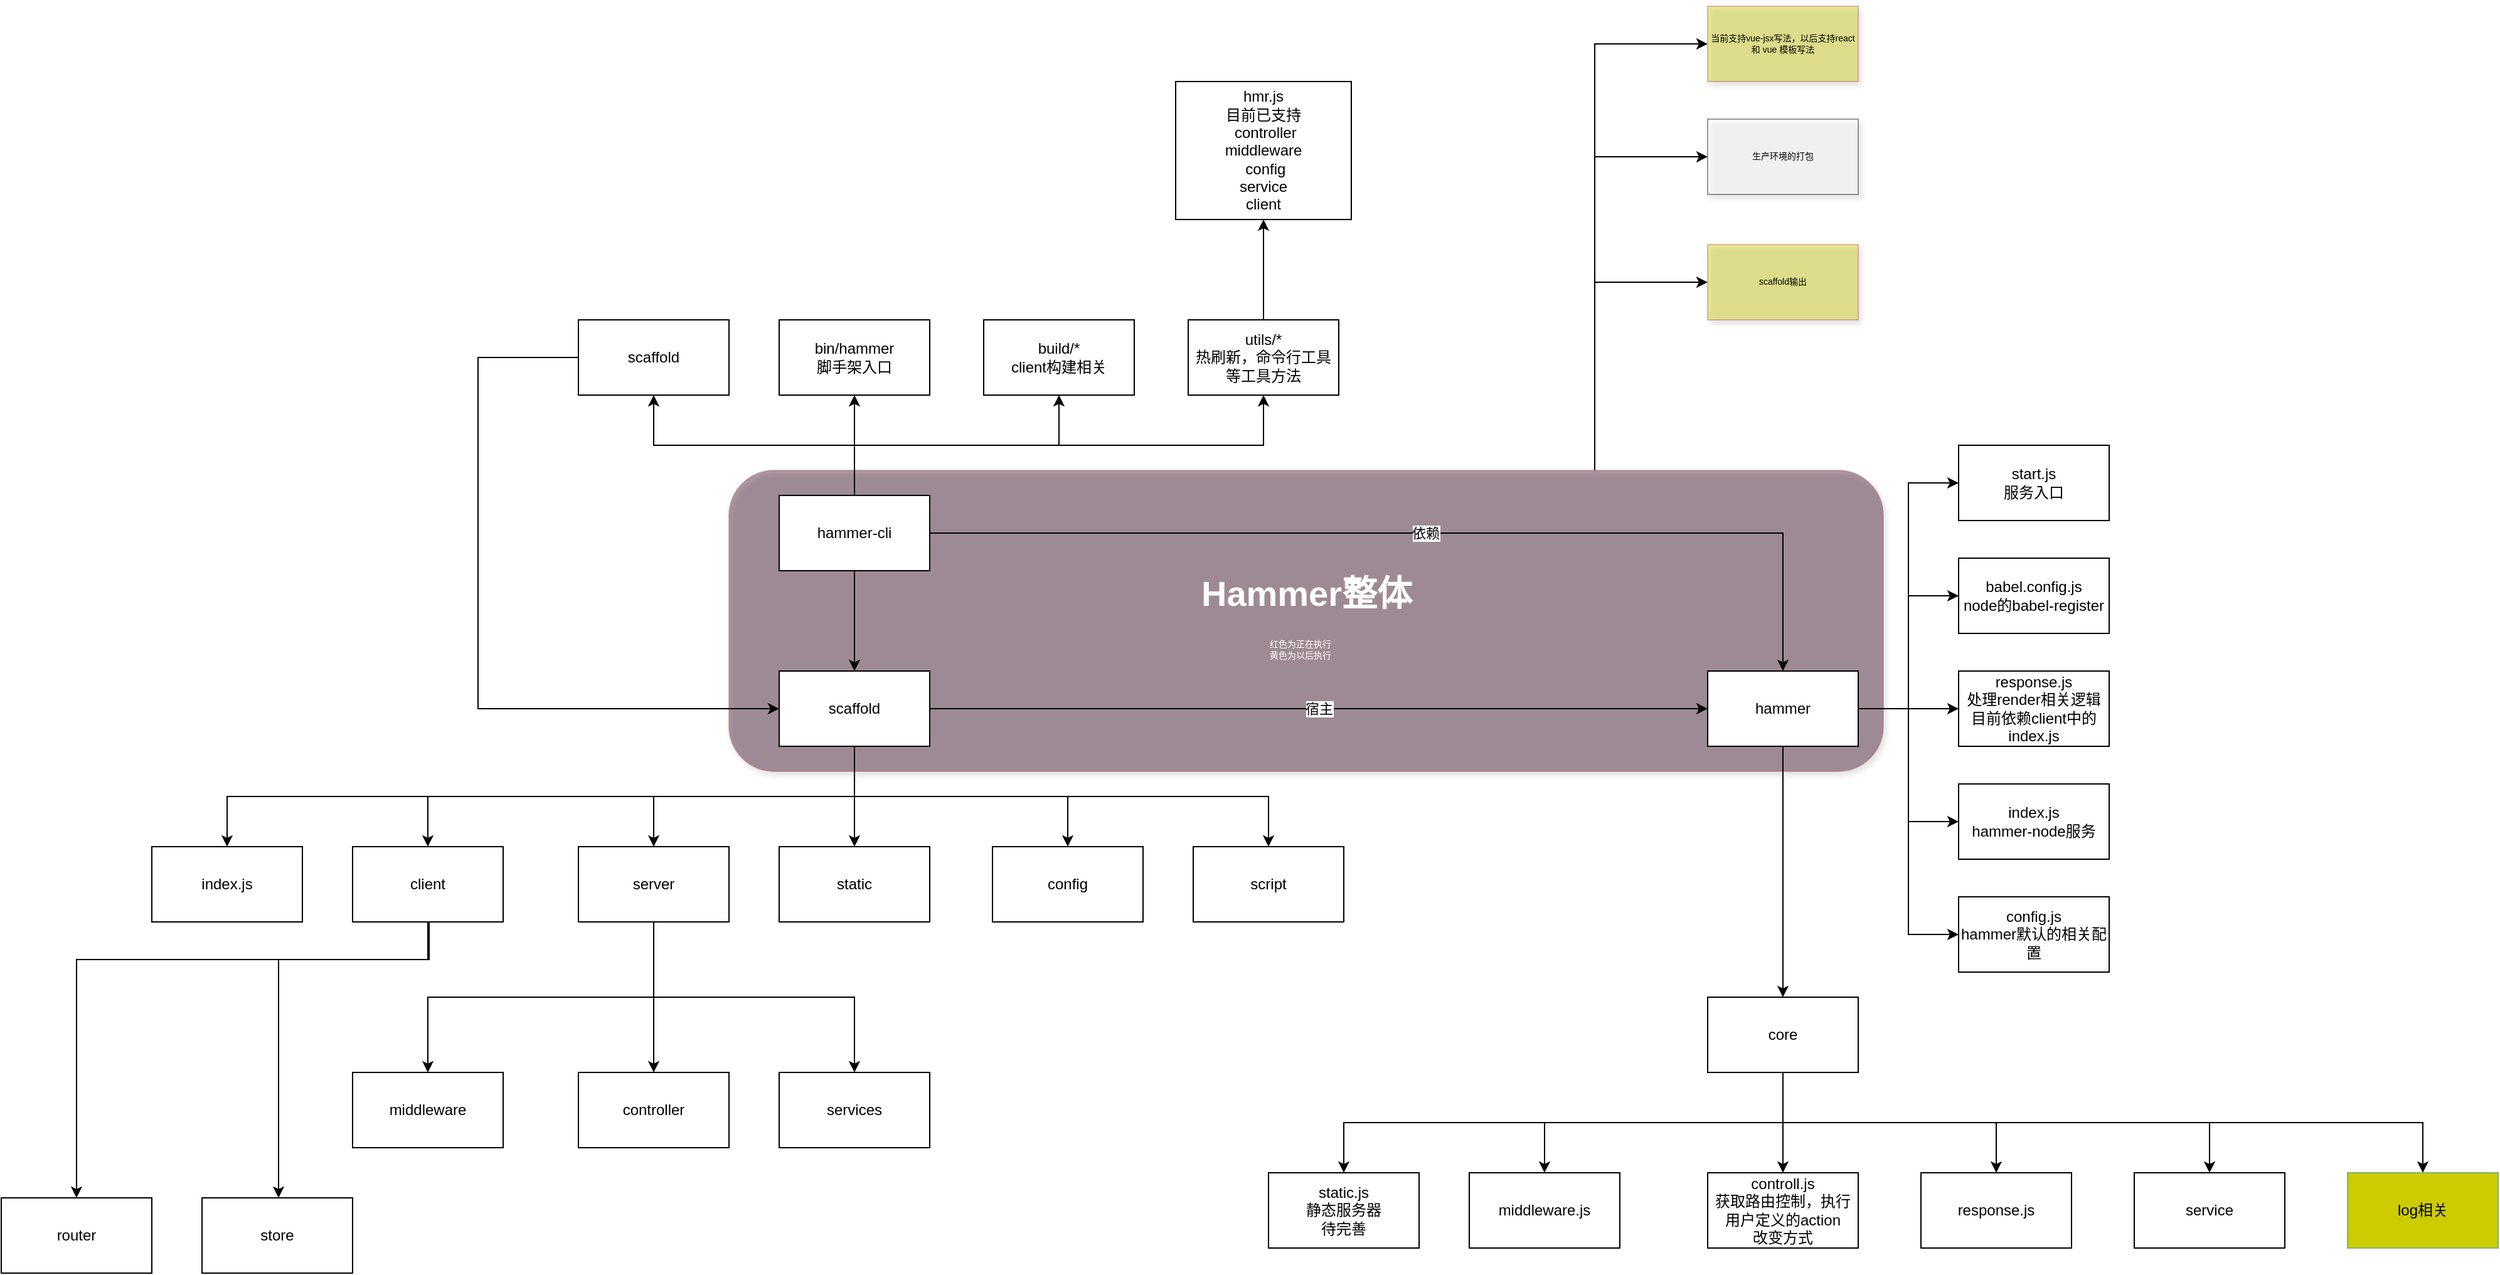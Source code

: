 <mxfile pages="1" version="11.2.8" type="device"><diagram id="hgcn-If17UdlxEZh9qWf" name="Page-1"><mxGraphModel dx="1773" dy="1759" grid="1" gridSize="10" guides="1" tooltips="1" connect="1" arrows="1" fold="1" page="1" pageScale="1" pageWidth="827" pageHeight="1169" math="0" shadow="0"><root><mxCell id="0"/><mxCell id="1" parent="0"/><mxCell id="BrNbEGz4dS70q8q_Q39e-76" style="edgeStyle=orthogonalEdgeStyle;rounded=0;orthogonalLoop=1;jettySize=auto;html=1;exitX=0.75;exitY=0;exitDx=0;exitDy=0;entryX=0;entryY=0.5;entryDx=0;entryDy=0;fontSize=7;fontColor=#000000;" parent="1" source="BrNbEGz4dS70q8q_Q39e-29" target="BrNbEGz4dS70q8q_Q39e-72" edge="1"><mxGeometry relative="1" as="geometry"/></mxCell><mxCell id="BrNbEGz4dS70q8q_Q39e-77" style="edgeStyle=orthogonalEdgeStyle;rounded=0;orthogonalLoop=1;jettySize=auto;html=1;exitX=0.75;exitY=0;exitDx=0;exitDy=0;entryX=0;entryY=0.5;entryDx=0;entryDy=0;fontSize=7;fontColor=#000000;" parent="1" source="BrNbEGz4dS70q8q_Q39e-29" target="BrNbEGz4dS70q8q_Q39e-75" edge="1"><mxGeometry relative="1" as="geometry"/></mxCell><mxCell id="BrNbEGz4dS70q8q_Q39e-79" style="edgeStyle=orthogonalEdgeStyle;rounded=0;orthogonalLoop=1;jettySize=auto;html=1;exitX=0.75;exitY=0;exitDx=0;exitDy=0;entryX=0;entryY=0.5;entryDx=0;entryDy=0;fontSize=7;fontColor=#000000;" parent="1" source="BrNbEGz4dS70q8q_Q39e-29" target="BrNbEGz4dS70q8q_Q39e-78" edge="1"><mxGeometry relative="1" as="geometry"/></mxCell><mxCell id="BrNbEGz4dS70q8q_Q39e-29" value="" style="rounded=1;whiteSpace=wrap;html=1;glass=0;shadow=1;comic=0;fillColor=#33001A;strokeColor=#b85450;gradientColor=none;z-index=-1;opacity=40;" parent="1" vertex="1"><mxGeometry x="90" y="90" width="920" height="240" as="geometry"/></mxCell><mxCell id="BrNbEGz4dS70q8q_Q39e-4" value="" style="edgeStyle=orthogonalEdgeStyle;rounded=0;orthogonalLoop=1;jettySize=auto;html=1;" parent="1" source="BrNbEGz4dS70q8q_Q39e-1" target="BrNbEGz4dS70q8q_Q39e-3" edge="1"><mxGeometry relative="1" as="geometry"/></mxCell><mxCell id="BrNbEGz4dS70q8q_Q39e-6" value="依赖" style="edgeStyle=orthogonalEdgeStyle;rounded=0;orthogonalLoop=1;jettySize=auto;html=1;exitX=1;exitY=0.5;exitDx=0;exitDy=0;entryX=0.5;entryY=0;entryDx=0;entryDy=0;" parent="1" source="BrNbEGz4dS70q8q_Q39e-1" target="BrNbEGz4dS70q8q_Q39e-2" edge="1"><mxGeometry relative="1" as="geometry"/></mxCell><mxCell id="BrNbEGz4dS70q8q_Q39e-59" value="" style="edgeStyle=orthogonalEdgeStyle;rounded=0;orthogonalLoop=1;jettySize=auto;html=1;fontSize=28;fontColor=#FFFFFF;" parent="1" source="BrNbEGz4dS70q8q_Q39e-1" target="BrNbEGz4dS70q8q_Q39e-58" edge="1"><mxGeometry relative="1" as="geometry"/></mxCell><mxCell id="BrNbEGz4dS70q8q_Q39e-61" style="edgeStyle=orthogonalEdgeStyle;rounded=0;orthogonalLoop=1;jettySize=auto;html=1;exitX=0.5;exitY=0;exitDx=0;exitDy=0;entryX=0.5;entryY=1;entryDx=0;entryDy=0;fontSize=28;fontColor=#FFFFFF;" parent="1" source="BrNbEGz4dS70q8q_Q39e-1" target="BrNbEGz4dS70q8q_Q39e-60" edge="1"><mxGeometry relative="1" as="geometry"/></mxCell><mxCell id="BrNbEGz4dS70q8q_Q39e-63" style="edgeStyle=orthogonalEdgeStyle;rounded=0;orthogonalLoop=1;jettySize=auto;html=1;exitX=0.5;exitY=0;exitDx=0;exitDy=0;entryX=0.5;entryY=1;entryDx=0;entryDy=0;fontSize=28;fontColor=#FFFFFF;" parent="1" source="BrNbEGz4dS70q8q_Q39e-1" target="BrNbEGz4dS70q8q_Q39e-62" edge="1"><mxGeometry relative="1" as="geometry"/></mxCell><mxCell id="BrNbEGz4dS70q8q_Q39e-66" style="edgeStyle=orthogonalEdgeStyle;rounded=0;orthogonalLoop=1;jettySize=auto;html=1;exitX=0.5;exitY=0;exitDx=0;exitDy=0;entryX=0.5;entryY=1;entryDx=0;entryDy=0;fontSize=28;fontColor=#FFFFFF;" parent="1" source="BrNbEGz4dS70q8q_Q39e-1" target="BrNbEGz4dS70q8q_Q39e-65" edge="1"><mxGeometry relative="1" as="geometry"/></mxCell><mxCell id="BrNbEGz4dS70q8q_Q39e-1" value="hammer-cli" style="rounded=0;whiteSpace=wrap;html=1;" parent="1" vertex="1"><mxGeometry x="130" y="110" width="120" height="60" as="geometry"/></mxCell><mxCell id="BrNbEGz4dS70q8q_Q39e-58" value="bin/hammer&lt;br&gt;脚手架入口" style="rounded=0;whiteSpace=wrap;html=1;" parent="1" vertex="1"><mxGeometry x="130" y="-30" width="120" height="60" as="geometry"/></mxCell><mxCell id="BrNbEGz4dS70q8q_Q39e-5" value="宿主" style="edgeStyle=orthogonalEdgeStyle;rounded=0;orthogonalLoop=1;jettySize=auto;html=1;exitX=1;exitY=0.5;exitDx=0;exitDy=0;entryX=0;entryY=0.5;entryDx=0;entryDy=0;" parent="1" source="BrNbEGz4dS70q8q_Q39e-3" target="BrNbEGz4dS70q8q_Q39e-2" edge="1"><mxGeometry relative="1" as="geometry"/></mxCell><mxCell id="BrNbEGz4dS70q8q_Q39e-12" value="" style="edgeStyle=orthogonalEdgeStyle;rounded=0;orthogonalLoop=1;jettySize=auto;html=1;" parent="1" source="BrNbEGz4dS70q8q_Q39e-3" target="BrNbEGz4dS70q8q_Q39e-11" edge="1"><mxGeometry relative="1" as="geometry"/></mxCell><mxCell id="BrNbEGz4dS70q8q_Q39e-22" style="edgeStyle=orthogonalEdgeStyle;rounded=0;orthogonalLoop=1;jettySize=auto;html=1;exitX=0.5;exitY=1;exitDx=0;exitDy=0;" parent="1" source="BrNbEGz4dS70q8q_Q39e-3" target="BrNbEGz4dS70q8q_Q39e-20" edge="1"><mxGeometry relative="1" as="geometry"/></mxCell><mxCell id="BrNbEGz4dS70q8q_Q39e-23" style="edgeStyle=orthogonalEdgeStyle;rounded=0;orthogonalLoop=1;jettySize=auto;html=1;exitX=0.5;exitY=1;exitDx=0;exitDy=0;entryX=0.5;entryY=0;entryDx=0;entryDy=0;" parent="1" source="BrNbEGz4dS70q8q_Q39e-3" target="BrNbEGz4dS70q8q_Q39e-7" edge="1"><mxGeometry relative="1" as="geometry"/></mxCell><mxCell id="BrNbEGz4dS70q8q_Q39e-24" style="edgeStyle=orthogonalEdgeStyle;rounded=0;orthogonalLoop=1;jettySize=auto;html=1;exitX=0.5;exitY=1;exitDx=0;exitDy=0;" parent="1" source="BrNbEGz4dS70q8q_Q39e-3" target="BrNbEGz4dS70q8q_Q39e-9" edge="1"><mxGeometry relative="1" as="geometry"/></mxCell><mxCell id="BrNbEGz4dS70q8q_Q39e-26" style="edgeStyle=orthogonalEdgeStyle;rounded=0;orthogonalLoop=1;jettySize=auto;html=1;exitX=0.5;exitY=1;exitDx=0;exitDy=0;entryX=0.5;entryY=0;entryDx=0;entryDy=0;" parent="1" source="BrNbEGz4dS70q8q_Q39e-3" target="BrNbEGz4dS70q8q_Q39e-25" edge="1"><mxGeometry relative="1" as="geometry"/></mxCell><mxCell id="BrNbEGz4dS70q8q_Q39e-28" style="edgeStyle=orthogonalEdgeStyle;rounded=0;orthogonalLoop=1;jettySize=auto;html=1;exitX=0.5;exitY=1;exitDx=0;exitDy=0;entryX=0.5;entryY=0;entryDx=0;entryDy=0;" parent="1" source="BrNbEGz4dS70q8q_Q39e-3" target="BrNbEGz4dS70q8q_Q39e-27" edge="1"><mxGeometry relative="1" as="geometry"/></mxCell><mxCell id="BrNbEGz4dS70q8q_Q39e-3" value="scaffold" style="rounded=0;whiteSpace=wrap;html=1;" parent="1" vertex="1"><mxGeometry x="130" y="250" width="120" height="60" as="geometry"/></mxCell><mxCell id="BrNbEGz4dS70q8q_Q39e-11" value="static" style="rounded=0;whiteSpace=wrap;html=1;" parent="1" vertex="1"><mxGeometry x="130" y="390" width="120" height="60" as="geometry"/></mxCell><mxCell id="BrNbEGz4dS70q8q_Q39e-16" style="edgeStyle=orthogonalEdgeStyle;rounded=0;orthogonalLoop=1;jettySize=auto;html=1;exitX=0.5;exitY=1;exitDx=0;exitDy=0;entryX=0.5;entryY=0;entryDx=0;entryDy=0;" parent="1" source="BrNbEGz4dS70q8q_Q39e-9" target="BrNbEGz4dS70q8q_Q39e-15" edge="1"><mxGeometry relative="1" as="geometry"/></mxCell><mxCell id="BrNbEGz4dS70q8q_Q39e-17" style="edgeStyle=orthogonalEdgeStyle;rounded=0;orthogonalLoop=1;jettySize=auto;html=1;exitX=0.5;exitY=1;exitDx=0;exitDy=0;" parent="1" source="BrNbEGz4dS70q8q_Q39e-9" target="BrNbEGz4dS70q8q_Q39e-13" edge="1"><mxGeometry relative="1" as="geometry"/></mxCell><mxCell id="BrNbEGz4dS70q8q_Q39e-19" style="edgeStyle=orthogonalEdgeStyle;rounded=0;orthogonalLoop=1;jettySize=auto;html=1;exitX=0.5;exitY=1;exitDx=0;exitDy=0;" parent="1" source="BrNbEGz4dS70q8q_Q39e-9" target="BrNbEGz4dS70q8q_Q39e-18" edge="1"><mxGeometry relative="1" as="geometry"/></mxCell><mxCell id="BrNbEGz4dS70q8q_Q39e-9" value="server" style="rounded=0;whiteSpace=wrap;html=1;" parent="1" vertex="1"><mxGeometry x="-30" y="390" width="120" height="60" as="geometry"/></mxCell><mxCell id="BrNbEGz4dS70q8q_Q39e-13" value="middleware" style="rounded=0;whiteSpace=wrap;html=1;" parent="1" vertex="1"><mxGeometry x="-210" y="570" width="120" height="60" as="geometry"/></mxCell><mxCell id="t4fPLTXPBvmUsB0JiVC_-3" style="edgeStyle=orthogonalEdgeStyle;rounded=0;orthogonalLoop=1;jettySize=auto;html=1;exitX=0.5;exitY=1;exitDx=0;exitDy=0;entryX=0.5;entryY=0;entryDx=0;entryDy=0;" parent="1" source="BrNbEGz4dS70q8q_Q39e-7" target="t4fPLTXPBvmUsB0JiVC_-1" edge="1"><mxGeometry relative="1" as="geometry"><Array as="points"><mxPoint x="-149" y="480"/><mxPoint x="-429" y="480"/></Array></mxGeometry></mxCell><mxCell id="t4fPLTXPBvmUsB0JiVC_-5" style="edgeStyle=orthogonalEdgeStyle;rounded=0;orthogonalLoop=1;jettySize=auto;html=1;exitX=0.5;exitY=1;exitDx=0;exitDy=0;" parent="1" source="BrNbEGz4dS70q8q_Q39e-7" target="t4fPLTXPBvmUsB0JiVC_-4" edge="1"><mxGeometry relative="1" as="geometry"><Array as="points"><mxPoint x="-149" y="480"/><mxPoint x="-269" y="480"/></Array></mxGeometry></mxCell><mxCell id="BrNbEGz4dS70q8q_Q39e-7" value="client" style="rounded=0;whiteSpace=wrap;html=1;" parent="1" vertex="1"><mxGeometry x="-210" y="390" width="120" height="60" as="geometry"/></mxCell><mxCell id="t4fPLTXPBvmUsB0JiVC_-1" value="router" style="rounded=0;whiteSpace=wrap;html=1;" parent="1" vertex="1"><mxGeometry x="-490" y="670" width="120" height="60" as="geometry"/></mxCell><mxCell id="BrNbEGz4dS70q8q_Q39e-32" value="" style="edgeStyle=orthogonalEdgeStyle;rounded=0;orthogonalLoop=1;jettySize=auto;html=1;" parent="1" source="BrNbEGz4dS70q8q_Q39e-2" target="BrNbEGz4dS70q8q_Q39e-31" edge="1"><mxGeometry relative="1" as="geometry"/></mxCell><mxCell id="BrNbEGz4dS70q8q_Q39e-34" value="" style="edgeStyle=orthogonalEdgeStyle;rounded=0;orthogonalLoop=1;jettySize=auto;html=1;" parent="1" source="BrNbEGz4dS70q8q_Q39e-2" target="BrNbEGz4dS70q8q_Q39e-33" edge="1"><mxGeometry relative="1" as="geometry"/></mxCell><mxCell id="BrNbEGz4dS70q8q_Q39e-39" style="edgeStyle=orthogonalEdgeStyle;rounded=0;orthogonalLoop=1;jettySize=auto;html=1;exitX=1;exitY=0.5;exitDx=0;exitDy=0;entryX=0;entryY=0.5;entryDx=0;entryDy=0;" parent="1" source="BrNbEGz4dS70q8q_Q39e-2" target="BrNbEGz4dS70q8q_Q39e-38" edge="1"><mxGeometry relative="1" as="geometry"/></mxCell><mxCell id="BrNbEGz4dS70q8q_Q39e-41" style="edgeStyle=orthogonalEdgeStyle;rounded=0;orthogonalLoop=1;jettySize=auto;html=1;exitX=1;exitY=0.5;exitDx=0;exitDy=0;entryX=0;entryY=0.5;entryDx=0;entryDy=0;" parent="1" source="BrNbEGz4dS70q8q_Q39e-2" target="BrNbEGz4dS70q8q_Q39e-40" edge="1"><mxGeometry relative="1" as="geometry"/></mxCell><mxCell id="BrNbEGz4dS70q8q_Q39e-43" style="edgeStyle=orthogonalEdgeStyle;rounded=0;orthogonalLoop=1;jettySize=auto;html=1;exitX=1;exitY=0.5;exitDx=0;exitDy=0;entryX=0;entryY=0.5;entryDx=0;entryDy=0;" parent="1" source="BrNbEGz4dS70q8q_Q39e-2" target="BrNbEGz4dS70q8q_Q39e-42" edge="1"><mxGeometry relative="1" as="geometry"/></mxCell><mxCell id="BrNbEGz4dS70q8q_Q39e-45" style="edgeStyle=orthogonalEdgeStyle;rounded=0;orthogonalLoop=1;jettySize=auto;html=1;exitX=1;exitY=0.5;exitDx=0;exitDy=0;entryX=0;entryY=0.5;entryDx=0;entryDy=0;" parent="1" source="BrNbEGz4dS70q8q_Q39e-2" target="BrNbEGz4dS70q8q_Q39e-44" edge="1"><mxGeometry relative="1" as="geometry"/></mxCell><mxCell id="BrNbEGz4dS70q8q_Q39e-2" value="hammer" style="rounded=0;whiteSpace=wrap;html=1;" parent="1" vertex="1"><mxGeometry x="870" y="250" width="120" height="60" as="geometry"/></mxCell><mxCell id="BrNbEGz4dS70q8q_Q39e-33" value="response.js&lt;br&gt;处理render相关逻辑&lt;br&gt;目前依赖client中的index.js" style="rounded=0;whiteSpace=wrap;html=1;" parent="1" vertex="1"><mxGeometry x="1070" y="250" width="120" height="60" as="geometry"/></mxCell><mxCell id="BrNbEGz4dS70q8q_Q39e-49" value="" style="edgeStyle=orthogonalEdgeStyle;rounded=0;orthogonalLoop=1;jettySize=auto;html=1;fontSize=28;fontColor=#FFFFFF;" parent="1" source="BrNbEGz4dS70q8q_Q39e-31" target="BrNbEGz4dS70q8q_Q39e-48" edge="1"><mxGeometry relative="1" as="geometry"/></mxCell><mxCell id="BrNbEGz4dS70q8q_Q39e-52" style="edgeStyle=orthogonalEdgeStyle;rounded=0;orthogonalLoop=1;jettySize=auto;html=1;exitX=0.5;exitY=1;exitDx=0;exitDy=0;entryX=0.5;entryY=0;entryDx=0;entryDy=0;fontSize=28;fontColor=#FFFFFF;" parent="1" source="BrNbEGz4dS70q8q_Q39e-31" target="BrNbEGz4dS70q8q_Q39e-50" edge="1"><mxGeometry relative="1" as="geometry"/></mxCell><mxCell id="BrNbEGz4dS70q8q_Q39e-53" style="edgeStyle=orthogonalEdgeStyle;rounded=0;orthogonalLoop=1;jettySize=auto;html=1;exitX=0.5;exitY=1;exitDx=0;exitDy=0;entryX=0.5;entryY=0;entryDx=0;entryDy=0;fontSize=28;fontColor=#FFFFFF;" parent="1" source="BrNbEGz4dS70q8q_Q39e-31" target="BrNbEGz4dS70q8q_Q39e-51" edge="1"><mxGeometry relative="1" as="geometry"/></mxCell><mxCell id="BrNbEGz4dS70q8q_Q39e-55" style="edgeStyle=orthogonalEdgeStyle;rounded=0;orthogonalLoop=1;jettySize=auto;html=1;exitX=0.5;exitY=1;exitDx=0;exitDy=0;fontSize=28;fontColor=#FFFFFF;" parent="1" source="BrNbEGz4dS70q8q_Q39e-31" target="BrNbEGz4dS70q8q_Q39e-54" edge="1"><mxGeometry relative="1" as="geometry"/></mxCell><mxCell id="BrNbEGz4dS70q8q_Q39e-57" style="edgeStyle=orthogonalEdgeStyle;rounded=0;orthogonalLoop=1;jettySize=auto;html=1;exitX=0.5;exitY=1;exitDx=0;exitDy=0;entryX=0.5;entryY=0;entryDx=0;entryDy=0;fontSize=28;fontColor=#FFFFFF;" parent="1" source="BrNbEGz4dS70q8q_Q39e-31" target="BrNbEGz4dS70q8q_Q39e-56" edge="1"><mxGeometry relative="1" as="geometry"/></mxCell><mxCell id="LVOVwnAcUeu7B_FDxHM7-2" style="edgeStyle=orthogonalEdgeStyle;rounded=0;orthogonalLoop=1;jettySize=auto;html=1;exitX=0.5;exitY=1;exitDx=0;exitDy=0;entryX=0.5;entryY=0;entryDx=0;entryDy=0;" edge="1" parent="1" source="BrNbEGz4dS70q8q_Q39e-31" target="LVOVwnAcUeu7B_FDxHM7-1"><mxGeometry relative="1" as="geometry"/></mxCell><mxCell id="BrNbEGz4dS70q8q_Q39e-31" value="core" style="rounded=0;whiteSpace=wrap;html=1;" parent="1" vertex="1"><mxGeometry x="870" y="510" width="120" height="60" as="geometry"/></mxCell><mxCell id="BrNbEGz4dS70q8q_Q39e-48" value="controll.js&lt;br&gt;获取路由控制，执行用户定义的action&lt;br&gt;改变方式" style="rounded=0;whiteSpace=wrap;html=1;" parent="1" vertex="1"><mxGeometry x="870" y="650" width="120" height="60" as="geometry"/></mxCell><mxCell id="BrNbEGz4dS70q8q_Q39e-15" value="controller" style="rounded=0;whiteSpace=wrap;html=1;" parent="1" vertex="1"><mxGeometry x="-30" y="570" width="120" height="60" as="geometry"/></mxCell><mxCell id="BrNbEGz4dS70q8q_Q39e-18" value="services" style="rounded=0;whiteSpace=wrap;html=1;" parent="1" vertex="1"><mxGeometry x="130" y="570" width="120" height="60" as="geometry"/></mxCell><mxCell id="BrNbEGz4dS70q8q_Q39e-20" value="config" style="rounded=0;whiteSpace=wrap;html=1;" parent="1" vertex="1"><mxGeometry x="300" y="390" width="120" height="60" as="geometry"/></mxCell><mxCell id="BrNbEGz4dS70q8q_Q39e-25" value="script" style="rounded=0;whiteSpace=wrap;html=1;" parent="1" vertex="1"><mxGeometry x="460" y="390" width="120" height="60" as="geometry"/></mxCell><mxCell id="BrNbEGz4dS70q8q_Q39e-27" value="index.js" style="rounded=0;whiteSpace=wrap;html=1;" parent="1" vertex="1"><mxGeometry x="-370" y="390" width="120" height="60" as="geometry"/></mxCell><mxCell id="BrNbEGz4dS70q8q_Q39e-38" value="babel.config.js&lt;br&gt;node的babel-register" style="rounded=0;whiteSpace=wrap;html=1;" parent="1" vertex="1"><mxGeometry x="1070" y="160" width="120" height="60" as="geometry"/></mxCell><mxCell id="BrNbEGz4dS70q8q_Q39e-40" value="start.js&lt;br&gt;服务入口" style="rounded=0;whiteSpace=wrap;html=1;" parent="1" vertex="1"><mxGeometry x="1070" y="70" width="120" height="60" as="geometry"/></mxCell><mxCell id="BrNbEGz4dS70q8q_Q39e-42" value="index.js&lt;br&gt;hammer-node服务" style="rounded=0;whiteSpace=wrap;html=1;" parent="1" vertex="1"><mxGeometry x="1070" y="340" width="120" height="60" as="geometry"/></mxCell><mxCell id="BrNbEGz4dS70q8q_Q39e-44" value="config.js&lt;br&gt;hammer默认的相关配置" style="rounded=0;whiteSpace=wrap;html=1;" parent="1" vertex="1"><mxGeometry x="1070" y="430" width="120" height="60" as="geometry"/></mxCell><mxCell id="BrNbEGz4dS70q8q_Q39e-46" value="Hammer整体" style="text;html=1;resizable=0;points=[];autosize=1;align=center;verticalAlign=middle;spacingTop=-4;fontColor=#FFFFFF;fontStyle=1;fontSize=28;" parent="1" vertex="1"><mxGeometry x="505" y="180" width="90" height="20" as="geometry"/></mxCell><mxCell id="BrNbEGz4dS70q8q_Q39e-50" value="middleware.js" style="rounded=0;whiteSpace=wrap;html=1;" parent="1" vertex="1"><mxGeometry x="680" y="650" width="120" height="60" as="geometry"/></mxCell><mxCell id="BrNbEGz4dS70q8q_Q39e-51" value="response.js" style="rounded=0;whiteSpace=wrap;html=1;" parent="1" vertex="1"><mxGeometry x="1040" y="650" width="120" height="60" as="geometry"/></mxCell><mxCell id="BrNbEGz4dS70q8q_Q39e-54" value="static.js&lt;br&gt;静态服务器&lt;br&gt;待完善" style="rounded=0;whiteSpace=wrap;html=1;" parent="1" vertex="1"><mxGeometry x="520" y="650" width="120" height="60" as="geometry"/></mxCell><mxCell id="BrNbEGz4dS70q8q_Q39e-56" value="service" style="rounded=0;whiteSpace=wrap;html=1;" parent="1" vertex="1"><mxGeometry x="1210" y="650" width="120" height="60" as="geometry"/></mxCell><mxCell id="BrNbEGz4dS70q8q_Q39e-60" value="build/*&lt;br&gt;client构建相关" style="rounded=0;whiteSpace=wrap;html=1;" parent="1" vertex="1"><mxGeometry x="293" y="-30" width="120" height="60" as="geometry"/></mxCell><mxCell id="BrNbEGz4dS70q8q_Q39e-64" style="edgeStyle=orthogonalEdgeStyle;rounded=0;orthogonalLoop=1;jettySize=auto;html=1;exitX=0;exitY=0.5;exitDx=0;exitDy=0;entryX=0;entryY=0.5;entryDx=0;entryDy=0;fontSize=28;fontColor=#FFFFFF;" parent="1" source="BrNbEGz4dS70q8q_Q39e-62" target="BrNbEGz4dS70q8q_Q39e-3" edge="1"><mxGeometry relative="1" as="geometry"><Array as="points"><mxPoint x="-110"/><mxPoint x="-110" y="280"/></Array></mxGeometry></mxCell><mxCell id="BrNbEGz4dS70q8q_Q39e-62" value="scaffold" style="rounded=0;whiteSpace=wrap;html=1;" parent="1" vertex="1"><mxGeometry x="-30" y="-30" width="120" height="60" as="geometry"/></mxCell><mxCell id="BrNbEGz4dS70q8q_Q39e-68" value="" style="edgeStyle=orthogonalEdgeStyle;rounded=0;orthogonalLoop=1;jettySize=auto;html=1;fontSize=28;fontColor=#FFFFFF;" parent="1" source="BrNbEGz4dS70q8q_Q39e-65" target="BrNbEGz4dS70q8q_Q39e-67" edge="1"><mxGeometry relative="1" as="geometry"/></mxCell><mxCell id="BrNbEGz4dS70q8q_Q39e-65" value="utils/*&lt;br&gt;热刷新，命令行工具等工具方法" style="rounded=0;whiteSpace=wrap;html=1;" parent="1" vertex="1"><mxGeometry x="456" y="-30" width="120" height="60" as="geometry"/></mxCell><mxCell id="BrNbEGz4dS70q8q_Q39e-67" value="hmr.js&lt;br&gt;目前已支持&lt;br&gt;&amp;nbsp;controller &lt;br&gt;middleware&lt;br&gt;&amp;nbsp;config&lt;br&gt;service&lt;br&gt;client" style="rounded=0;whiteSpace=wrap;html=1;" parent="1" vertex="1"><mxGeometry x="446" y="-220" width="140" height="110" as="geometry"/></mxCell><mxCell id="BrNbEGz4dS70q8q_Q39e-69" value="红色为正在执行&lt;br style=&quot;font-size: 7px;&quot;&gt;黄色为以后执行" style="text;html=1;resizable=0;points=[];autosize=1;align=center;verticalAlign=middle;spacingTop=-4;fontSize=7;fontColor=#FFFFFF;fontStyle=0" parent="1" vertex="1"><mxGeometry x="440" y="200" width="210" height="70" as="geometry"/></mxCell><mxCell id="BrNbEGz4dS70q8q_Q39e-72" value="当前支持vue-jsx写法，以后支持react 和 vue 模板写法" style="rounded=0;whiteSpace=wrap;html=1;shadow=1;glass=0;comic=0;strokeColor=#b85450;fillColor=#CCCC00;fontSize=7;fontColor=#000000;opacity=40;align=center;" parent="1" vertex="1"><mxGeometry x="870" y="-280" width="120" height="60" as="geometry"/></mxCell><mxCell id="BrNbEGz4dS70q8q_Q39e-75" value="生产环境的打包" style="rounded=0;whiteSpace=wrap;html=1;shadow=1;glass=0;comic=0;fontSize=7;opacity=40;align=center;" parent="1" vertex="1"><mxGeometry x="870" y="-190" width="120" height="60" as="geometry"/></mxCell><mxCell id="BrNbEGz4dS70q8q_Q39e-78" value="scaffold输出" style="rounded=0;whiteSpace=wrap;html=1;shadow=1;glass=0;comic=0;strokeColor=#b85450;fillColor=#CCCC00;fontSize=7;fontColor=#000000;opacity=40;align=center;" parent="1" vertex="1"><mxGeometry x="870" y="-90" width="120" height="60" as="geometry"/></mxCell><mxCell id="t4fPLTXPBvmUsB0JiVC_-4" value="store" style="rounded=0;whiteSpace=wrap;html=1;" parent="1" vertex="1"><mxGeometry x="-330" y="670" width="120" height="60" as="geometry"/></mxCell><mxCell id="LVOVwnAcUeu7B_FDxHM7-1" value="log相关" style="rounded=0;whiteSpace=wrap;html=1;fillColor=#CCCC00;strokeColor=#82b366;" vertex="1" parent="1"><mxGeometry x="1380" y="650" width="120" height="60" as="geometry"/></mxCell></root></mxGraphModel></diagram></mxfile>